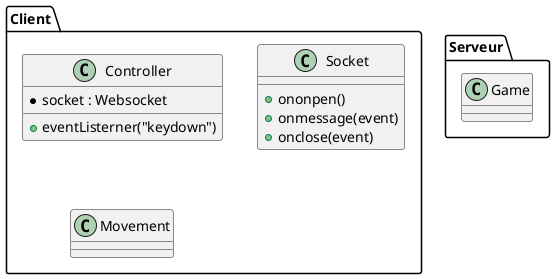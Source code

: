 @startuml design
    skinparam actorStyle awesome
    package Client {
        class Controller{
            *socket : Websocket
            +eventListerner("keydown")
        }
        class Socket{
            +ononpen()
            +onmessage(event)
            +onclose(event)
        }
        class Movement{
            
        }



    }
    

   package Serveur{
       class Game{
           
       }
   }


@enduml